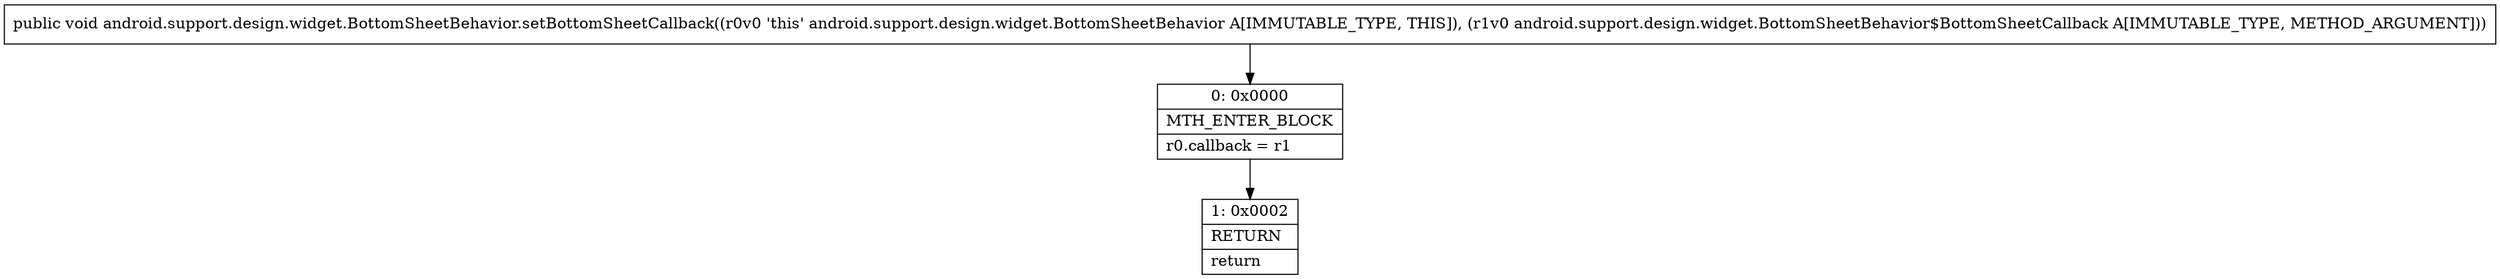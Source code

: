 digraph "CFG forandroid.support.design.widget.BottomSheetBehavior.setBottomSheetCallback(Landroid\/support\/design\/widget\/BottomSheetBehavior$BottomSheetCallback;)V" {
Node_0 [shape=record,label="{0\:\ 0x0000|MTH_ENTER_BLOCK\l|r0.callback = r1\l}"];
Node_1 [shape=record,label="{1\:\ 0x0002|RETURN\l|return\l}"];
MethodNode[shape=record,label="{public void android.support.design.widget.BottomSheetBehavior.setBottomSheetCallback((r0v0 'this' android.support.design.widget.BottomSheetBehavior A[IMMUTABLE_TYPE, THIS]), (r1v0 android.support.design.widget.BottomSheetBehavior$BottomSheetCallback A[IMMUTABLE_TYPE, METHOD_ARGUMENT])) }"];
MethodNode -> Node_0;
Node_0 -> Node_1;
}

